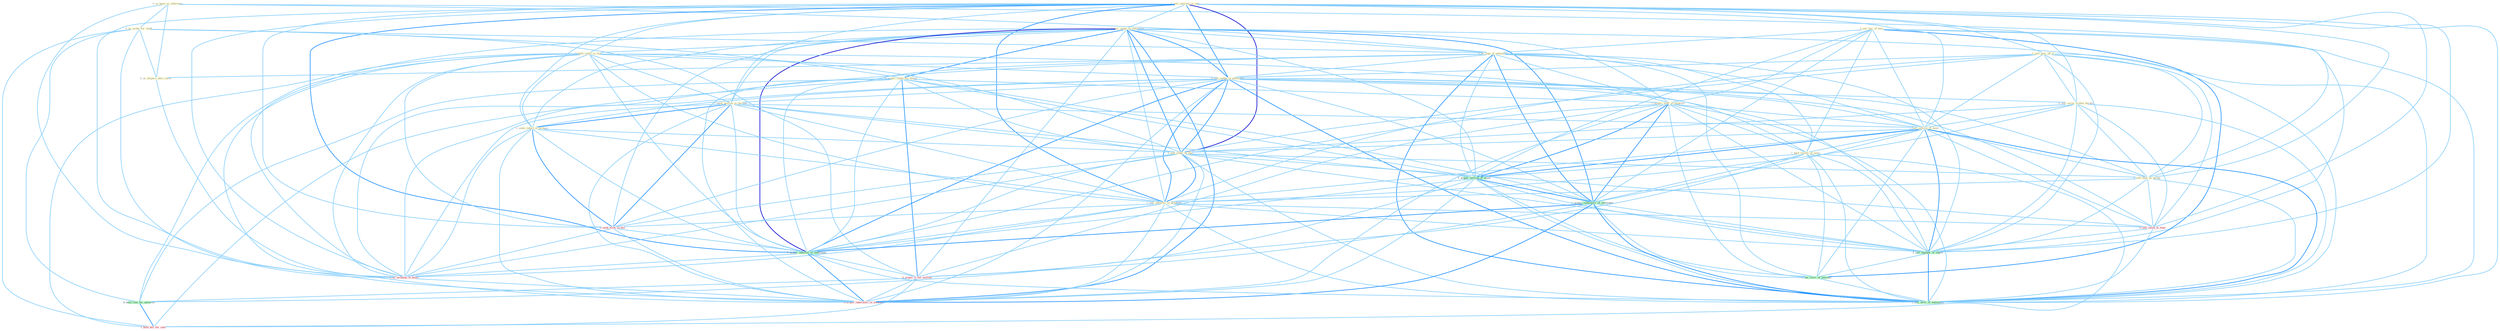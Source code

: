 Graph G{ 
    node
    [shape=polygon,style=filled,width=.5,height=.06,color="#BDFCC9",fixedsize=true,fontsize=4,
    fontcolor="#2f4f4f"];
    {node
    [color="#ffffe0", fontcolor="#8b7d6b"] "0_us_base_as_othernum " "1_see_low_of_busi " "1_sell_interest_in_unit " "0_us_probe_for_studi " "1_sell_piec_off_it " "1_acquir_stake_in_entitynam " "0_hold_coalit_in_face " "1_us_logo_of_entitynam " "0_sell_sedan_in_entitynam " "0_acquir_stake_for_dollar " "0_us_dispers_dure_incid " "1_seek_million_in_increas " "1_acquir_staff_of_employe " "1_seek_reduct_in_protect " "0_sell_secur_within_border " "1_sell_million_of_bond " "1_sell_stake_in_unit " "0_sell_busi_as_group " "1_hold_varieti_of_posit " "1_sell_advertis_in_program "}
{node [color="#fff0f5", fontcolor="#b22222"] "0_seek_term_in_bid " "0_us_techniqu_in_heart " "0_acquir_it_for_million " "0_acquir_laboratori_in_transact " "0_sell_stock_at_time " "1_hold_bill_for_year "}
edge [color="#B0E2FF"];

	"0_us_base_as_othernum " -- "0_us_probe_for_studi " [w="1", color="#87cefa" ];
	"0_us_base_as_othernum " -- "1_us_logo_of_entitynam " [w="1", color="#87cefa" ];
	"0_us_base_as_othernum " -- "0_us_dispers_dure_incid " [w="1", color="#87cefa" ];
	"0_us_base_as_othernum " -- "0_sell_busi_as_group " [w="1", color="#87cefa" ];
	"0_us_base_as_othernum " -- "0_us_techniqu_in_heart " [w="1", color="#87cefa" ];
	"1_see_low_of_busi " -- "1_us_logo_of_entitynam " [w="1", color="#87cefa" ];
	"1_see_low_of_busi " -- "1_acquir_staff_of_employe " [w="1", color="#87cefa" ];
	"1_see_low_of_busi " -- "1_sell_million_of_bond " [w="1", color="#87cefa" ];
	"1_see_low_of_busi " -- "1_hold_varieti_of_posit " [w="1", color="#87cefa" ];
	"1_see_low_of_busi " -- "1_acquir_million_of_asset " [w="1", color="#87cefa" ];
	"1_see_low_of_busi " -- "1_acquir_laboratori_of_entitynam " [w="1", color="#87cefa" ];
	"1_see_low_of_busi " -- "1_sell_number_of_share " [w="1", color="#87cefa" ];
	"1_see_low_of_busi " -- "1_see_reviv_of_interest " [w="2", color="#1e90ff" , len=0.8];
	"1_see_low_of_busi " -- "1_sell_divis_of_entitynam " [w="1", color="#87cefa" ];
	"1_sell_interest_in_unit " -- "1_sell_piec_off_it " [w="1", color="#87cefa" ];
	"1_sell_interest_in_unit " -- "1_acquir_stake_in_entitynam " [w="1", color="#87cefa" ];
	"1_sell_interest_in_unit " -- "0_hold_coalit_in_face " [w="1", color="#87cefa" ];
	"1_sell_interest_in_unit " -- "0_sell_sedan_in_entitynam " [w="2", color="#1e90ff" , len=0.8];
	"1_sell_interest_in_unit " -- "1_seek_million_in_increas " [w="1", color="#87cefa" ];
	"1_sell_interest_in_unit " -- "1_seek_reduct_in_protect " [w="1", color="#87cefa" ];
	"1_sell_interest_in_unit " -- "0_sell_secur_within_border " [w="1", color="#87cefa" ];
	"1_sell_interest_in_unit " -- "1_sell_million_of_bond " [w="1", color="#87cefa" ];
	"1_sell_interest_in_unit " -- "1_sell_stake_in_unit " [w="3", color="#0000cd" , len=0.6];
	"1_sell_interest_in_unit " -- "0_sell_busi_as_group " [w="1", color="#87cefa" ];
	"1_sell_interest_in_unit " -- "1_sell_advertis_in_program " [w="2", color="#1e90ff" , len=0.8];
	"1_sell_interest_in_unit " -- "0_seek_term_in_bid " [w="1", color="#87cefa" ];
	"1_sell_interest_in_unit " -- "1_acquir_interest_in_entitynam " [w="2", color="#1e90ff" , len=0.8];
	"1_sell_interest_in_unit " -- "0_us_techniqu_in_heart " [w="1", color="#87cefa" ];
	"1_sell_interest_in_unit " -- "0_acquir_laboratori_in_transact " [w="1", color="#87cefa" ];
	"1_sell_interest_in_unit " -- "0_sell_stock_at_time " [w="1", color="#87cefa" ];
	"1_sell_interest_in_unit " -- "1_sell_number_of_share " [w="1", color="#87cefa" ];
	"1_sell_interest_in_unit " -- "1_sell_divis_of_entitynam " [w="1", color="#87cefa" ];
	"0_us_probe_for_studi " -- "1_us_logo_of_entitynam " [w="1", color="#87cefa" ];
	"0_us_probe_for_studi " -- "0_acquir_stake_for_dollar " [w="1", color="#87cefa" ];
	"0_us_probe_for_studi " -- "0_us_dispers_dure_incid " [w="1", color="#87cefa" ];
	"0_us_probe_for_studi " -- "0_us_techniqu_in_heart " [w="1", color="#87cefa" ];
	"0_us_probe_for_studi " -- "0_acquir_it_for_million " [w="1", color="#87cefa" ];
	"0_us_probe_for_studi " -- "0_hold_rate_for_advertis " [w="1", color="#87cefa" ];
	"0_us_probe_for_studi " -- "1_hold_bill_for_year " [w="1", color="#87cefa" ];
	"1_sell_piec_off_it " -- "0_sell_sedan_in_entitynam " [w="1", color="#87cefa" ];
	"1_sell_piec_off_it " -- "0_sell_secur_within_border " [w="1", color="#87cefa" ];
	"1_sell_piec_off_it " -- "1_sell_million_of_bond " [w="1", color="#87cefa" ];
	"1_sell_piec_off_it " -- "1_sell_stake_in_unit " [w="1", color="#87cefa" ];
	"1_sell_piec_off_it " -- "0_sell_busi_as_group " [w="1", color="#87cefa" ];
	"1_sell_piec_off_it " -- "1_sell_advertis_in_program " [w="1", color="#87cefa" ];
	"1_sell_piec_off_it " -- "0_sell_stock_at_time " [w="1", color="#87cefa" ];
	"1_sell_piec_off_it " -- "1_sell_number_of_share " [w="1", color="#87cefa" ];
	"1_sell_piec_off_it " -- "1_sell_divis_of_entitynam " [w="1", color="#87cefa" ];
	"1_acquir_stake_in_entitynam " -- "0_hold_coalit_in_face " [w="1", color="#87cefa" ];
	"1_acquir_stake_in_entitynam " -- "1_us_logo_of_entitynam " [w="1", color="#87cefa" ];
	"1_acquir_stake_in_entitynam " -- "0_sell_sedan_in_entitynam " [w="2", color="#1e90ff" , len=0.8];
	"1_acquir_stake_in_entitynam " -- "0_acquir_stake_for_dollar " [w="2", color="#1e90ff" , len=0.8];
	"1_acquir_stake_in_entitynam " -- "1_seek_million_in_increas " [w="1", color="#87cefa" ];
	"1_acquir_stake_in_entitynam " -- "1_acquir_staff_of_employe " [w="1", color="#87cefa" ];
	"1_acquir_stake_in_entitynam " -- "1_seek_reduct_in_protect " [w="1", color="#87cefa" ];
	"1_acquir_stake_in_entitynam " -- "1_sell_stake_in_unit " [w="2", color="#1e90ff" , len=0.8];
	"1_acquir_stake_in_entitynam " -- "1_sell_advertis_in_program " [w="1", color="#87cefa" ];
	"1_acquir_stake_in_entitynam " -- "1_acquir_million_of_asset " [w="1", color="#87cefa" ];
	"1_acquir_stake_in_entitynam " -- "1_acquir_laboratori_of_entitynam " [w="2", color="#1e90ff" , len=0.8];
	"1_acquir_stake_in_entitynam " -- "0_seek_term_in_bid " [w="1", color="#87cefa" ];
	"1_acquir_stake_in_entitynam " -- "1_acquir_interest_in_entitynam " [w="3", color="#0000cd" , len=0.6];
	"1_acquir_stake_in_entitynam " -- "0_us_techniqu_in_heart " [w="1", color="#87cefa" ];
	"1_acquir_stake_in_entitynam " -- "0_acquir_it_for_million " [w="1", color="#87cefa" ];
	"1_acquir_stake_in_entitynam " -- "0_acquir_laboratori_in_transact " [w="2", color="#1e90ff" , len=0.8];
	"1_acquir_stake_in_entitynam " -- "1_sell_divis_of_entitynam " [w="1", color="#87cefa" ];
	"0_hold_coalit_in_face " -- "0_sell_sedan_in_entitynam " [w="1", color="#87cefa" ];
	"0_hold_coalit_in_face " -- "1_seek_million_in_increas " [w="1", color="#87cefa" ];
	"0_hold_coalit_in_face " -- "1_seek_reduct_in_protect " [w="1", color="#87cefa" ];
	"0_hold_coalit_in_face " -- "1_sell_stake_in_unit " [w="1", color="#87cefa" ];
	"0_hold_coalit_in_face " -- "1_hold_varieti_of_posit " [w="1", color="#87cefa" ];
	"0_hold_coalit_in_face " -- "1_sell_advertis_in_program " [w="1", color="#87cefa" ];
	"0_hold_coalit_in_face " -- "0_seek_term_in_bid " [w="1", color="#87cefa" ];
	"0_hold_coalit_in_face " -- "1_acquir_interest_in_entitynam " [w="1", color="#87cefa" ];
	"0_hold_coalit_in_face " -- "0_us_techniqu_in_heart " [w="1", color="#87cefa" ];
	"0_hold_coalit_in_face " -- "0_hold_rate_for_advertis " [w="1", color="#87cefa" ];
	"0_hold_coalit_in_face " -- "0_acquir_laboratori_in_transact " [w="1", color="#87cefa" ];
	"0_hold_coalit_in_face " -- "1_hold_bill_for_year " [w="1", color="#87cefa" ];
	"1_us_logo_of_entitynam " -- "0_sell_sedan_in_entitynam " [w="1", color="#87cefa" ];
	"1_us_logo_of_entitynam " -- "0_us_dispers_dure_incid " [w="1", color="#87cefa" ];
	"1_us_logo_of_entitynam " -- "1_acquir_staff_of_employe " [w="1", color="#87cefa" ];
	"1_us_logo_of_entitynam " -- "1_sell_million_of_bond " [w="1", color="#87cefa" ];
	"1_us_logo_of_entitynam " -- "1_hold_varieti_of_posit " [w="1", color="#87cefa" ];
	"1_us_logo_of_entitynam " -- "1_acquir_million_of_asset " [w="1", color="#87cefa" ];
	"1_us_logo_of_entitynam " -- "1_acquir_laboratori_of_entitynam " [w="2", color="#1e90ff" , len=0.8];
	"1_us_logo_of_entitynam " -- "1_acquir_interest_in_entitynam " [w="1", color="#87cefa" ];
	"1_us_logo_of_entitynam " -- "0_us_techniqu_in_heart " [w="1", color="#87cefa" ];
	"1_us_logo_of_entitynam " -- "1_sell_number_of_share " [w="1", color="#87cefa" ];
	"1_us_logo_of_entitynam " -- "1_see_reviv_of_interest " [w="1", color="#87cefa" ];
	"1_us_logo_of_entitynam " -- "1_sell_divis_of_entitynam " [w="2", color="#1e90ff" , len=0.8];
	"0_sell_sedan_in_entitynam " -- "1_seek_million_in_increas " [w="1", color="#87cefa" ];
	"0_sell_sedan_in_entitynam " -- "1_seek_reduct_in_protect " [w="1", color="#87cefa" ];
	"0_sell_sedan_in_entitynam " -- "0_sell_secur_within_border " [w="1", color="#87cefa" ];
	"0_sell_sedan_in_entitynam " -- "1_sell_million_of_bond " [w="1", color="#87cefa" ];
	"0_sell_sedan_in_entitynam " -- "1_sell_stake_in_unit " [w="2", color="#1e90ff" , len=0.8];
	"0_sell_sedan_in_entitynam " -- "0_sell_busi_as_group " [w="1", color="#87cefa" ];
	"0_sell_sedan_in_entitynam " -- "1_sell_advertis_in_program " [w="2", color="#1e90ff" , len=0.8];
	"0_sell_sedan_in_entitynam " -- "1_acquir_laboratori_of_entitynam " [w="1", color="#87cefa" ];
	"0_sell_sedan_in_entitynam " -- "0_seek_term_in_bid " [w="1", color="#87cefa" ];
	"0_sell_sedan_in_entitynam " -- "1_acquir_interest_in_entitynam " [w="2", color="#1e90ff" , len=0.8];
	"0_sell_sedan_in_entitynam " -- "0_us_techniqu_in_heart " [w="1", color="#87cefa" ];
	"0_sell_sedan_in_entitynam " -- "0_acquir_laboratori_in_transact " [w="1", color="#87cefa" ];
	"0_sell_sedan_in_entitynam " -- "0_sell_stock_at_time " [w="1", color="#87cefa" ];
	"0_sell_sedan_in_entitynam " -- "1_sell_number_of_share " [w="1", color="#87cefa" ];
	"0_sell_sedan_in_entitynam " -- "1_sell_divis_of_entitynam " [w="2", color="#1e90ff" , len=0.8];
	"0_acquir_stake_for_dollar " -- "1_acquir_staff_of_employe " [w="1", color="#87cefa" ];
	"0_acquir_stake_for_dollar " -- "1_sell_stake_in_unit " [w="1", color="#87cefa" ];
	"0_acquir_stake_for_dollar " -- "1_acquir_million_of_asset " [w="1", color="#87cefa" ];
	"0_acquir_stake_for_dollar " -- "1_acquir_laboratori_of_entitynam " [w="1", color="#87cefa" ];
	"0_acquir_stake_for_dollar " -- "1_acquir_interest_in_entitynam " [w="1", color="#87cefa" ];
	"0_acquir_stake_for_dollar " -- "0_acquir_it_for_million " [w="2", color="#1e90ff" , len=0.8];
	"0_acquir_stake_for_dollar " -- "0_hold_rate_for_advertis " [w="1", color="#87cefa" ];
	"0_acquir_stake_for_dollar " -- "0_acquir_laboratori_in_transact " [w="1", color="#87cefa" ];
	"0_acquir_stake_for_dollar " -- "1_hold_bill_for_year " [w="1", color="#87cefa" ];
	"0_us_dispers_dure_incid " -- "0_us_techniqu_in_heart " [w="1", color="#87cefa" ];
	"1_seek_million_in_increas " -- "1_seek_reduct_in_protect " [w="2", color="#1e90ff" , len=0.8];
	"1_seek_million_in_increas " -- "1_sell_million_of_bond " [w="1", color="#87cefa" ];
	"1_seek_million_in_increas " -- "1_sell_stake_in_unit " [w="1", color="#87cefa" ];
	"1_seek_million_in_increas " -- "1_sell_advertis_in_program " [w="1", color="#87cefa" ];
	"1_seek_million_in_increas " -- "1_acquir_million_of_asset " [w="1", color="#87cefa" ];
	"1_seek_million_in_increas " -- "0_seek_term_in_bid " [w="2", color="#1e90ff" , len=0.8];
	"1_seek_million_in_increas " -- "1_acquir_interest_in_entitynam " [w="1", color="#87cefa" ];
	"1_seek_million_in_increas " -- "0_us_techniqu_in_heart " [w="1", color="#87cefa" ];
	"1_seek_million_in_increas " -- "0_acquir_laboratori_in_transact " [w="1", color="#87cefa" ];
	"1_acquir_staff_of_employe " -- "1_sell_million_of_bond " [w="1", color="#87cefa" ];
	"1_acquir_staff_of_employe " -- "1_hold_varieti_of_posit " [w="1", color="#87cefa" ];
	"1_acquir_staff_of_employe " -- "1_acquir_million_of_asset " [w="2", color="#1e90ff" , len=0.8];
	"1_acquir_staff_of_employe " -- "1_acquir_laboratori_of_entitynam " [w="2", color="#1e90ff" , len=0.8];
	"1_acquir_staff_of_employe " -- "1_acquir_interest_in_entitynam " [w="1", color="#87cefa" ];
	"1_acquir_staff_of_employe " -- "0_acquir_it_for_million " [w="1", color="#87cefa" ];
	"1_acquir_staff_of_employe " -- "0_acquir_laboratori_in_transact " [w="1", color="#87cefa" ];
	"1_acquir_staff_of_employe " -- "1_sell_number_of_share " [w="1", color="#87cefa" ];
	"1_acquir_staff_of_employe " -- "1_see_reviv_of_interest " [w="1", color="#87cefa" ];
	"1_acquir_staff_of_employe " -- "1_sell_divis_of_entitynam " [w="1", color="#87cefa" ];
	"1_seek_reduct_in_protect " -- "1_sell_stake_in_unit " [w="1", color="#87cefa" ];
	"1_seek_reduct_in_protect " -- "1_sell_advertis_in_program " [w="1", color="#87cefa" ];
	"1_seek_reduct_in_protect " -- "0_seek_term_in_bid " [w="2", color="#1e90ff" , len=0.8];
	"1_seek_reduct_in_protect " -- "1_acquir_interest_in_entitynam " [w="1", color="#87cefa" ];
	"1_seek_reduct_in_protect " -- "0_us_techniqu_in_heart " [w="1", color="#87cefa" ];
	"1_seek_reduct_in_protect " -- "0_acquir_laboratori_in_transact " [w="1", color="#87cefa" ];
	"0_sell_secur_within_border " -- "1_sell_million_of_bond " [w="1", color="#87cefa" ];
	"0_sell_secur_within_border " -- "1_sell_stake_in_unit " [w="1", color="#87cefa" ];
	"0_sell_secur_within_border " -- "0_sell_busi_as_group " [w="1", color="#87cefa" ];
	"0_sell_secur_within_border " -- "1_sell_advertis_in_program " [w="1", color="#87cefa" ];
	"0_sell_secur_within_border " -- "0_sell_stock_at_time " [w="1", color="#87cefa" ];
	"0_sell_secur_within_border " -- "1_sell_number_of_share " [w="1", color="#87cefa" ];
	"0_sell_secur_within_border " -- "1_sell_divis_of_entitynam " [w="1", color="#87cefa" ];
	"1_sell_million_of_bond " -- "1_sell_stake_in_unit " [w="1", color="#87cefa" ];
	"1_sell_million_of_bond " -- "0_sell_busi_as_group " [w="1", color="#87cefa" ];
	"1_sell_million_of_bond " -- "1_hold_varieti_of_posit " [w="1", color="#87cefa" ];
	"1_sell_million_of_bond " -- "1_sell_advertis_in_program " [w="1", color="#87cefa" ];
	"1_sell_million_of_bond " -- "1_acquir_million_of_asset " [w="2", color="#1e90ff" , len=0.8];
	"1_sell_million_of_bond " -- "1_acquir_laboratori_of_entitynam " [w="1", color="#87cefa" ];
	"1_sell_million_of_bond " -- "0_sell_stock_at_time " [w="1", color="#87cefa" ];
	"1_sell_million_of_bond " -- "1_sell_number_of_share " [w="2", color="#1e90ff" , len=0.8];
	"1_sell_million_of_bond " -- "1_see_reviv_of_interest " [w="1", color="#87cefa" ];
	"1_sell_million_of_bond " -- "1_sell_divis_of_entitynam " [w="2", color="#1e90ff" , len=0.8];
	"1_sell_stake_in_unit " -- "0_sell_busi_as_group " [w="1", color="#87cefa" ];
	"1_sell_stake_in_unit " -- "1_sell_advertis_in_program " [w="2", color="#1e90ff" , len=0.8];
	"1_sell_stake_in_unit " -- "0_seek_term_in_bid " [w="1", color="#87cefa" ];
	"1_sell_stake_in_unit " -- "1_acquir_interest_in_entitynam " [w="1", color="#87cefa" ];
	"1_sell_stake_in_unit " -- "0_us_techniqu_in_heart " [w="1", color="#87cefa" ];
	"1_sell_stake_in_unit " -- "0_acquir_laboratori_in_transact " [w="1", color="#87cefa" ];
	"1_sell_stake_in_unit " -- "0_sell_stock_at_time " [w="1", color="#87cefa" ];
	"1_sell_stake_in_unit " -- "1_sell_number_of_share " [w="1", color="#87cefa" ];
	"1_sell_stake_in_unit " -- "1_sell_divis_of_entitynam " [w="1", color="#87cefa" ];
	"0_sell_busi_as_group " -- "1_sell_advertis_in_program " [w="1", color="#87cefa" ];
	"0_sell_busi_as_group " -- "0_sell_stock_at_time " [w="1", color="#87cefa" ];
	"0_sell_busi_as_group " -- "1_sell_number_of_share " [w="1", color="#87cefa" ];
	"0_sell_busi_as_group " -- "1_sell_divis_of_entitynam " [w="1", color="#87cefa" ];
	"1_hold_varieti_of_posit " -- "1_acquir_million_of_asset " [w="1", color="#87cefa" ];
	"1_hold_varieti_of_posit " -- "1_acquir_laboratori_of_entitynam " [w="1", color="#87cefa" ];
	"1_hold_varieti_of_posit " -- "0_hold_rate_for_advertis " [w="1", color="#87cefa" ];
	"1_hold_varieti_of_posit " -- "1_sell_number_of_share " [w="1", color="#87cefa" ];
	"1_hold_varieti_of_posit " -- "1_see_reviv_of_interest " [w="1", color="#87cefa" ];
	"1_hold_varieti_of_posit " -- "1_hold_bill_for_year " [w="1", color="#87cefa" ];
	"1_hold_varieti_of_posit " -- "1_sell_divis_of_entitynam " [w="1", color="#87cefa" ];
	"1_sell_advertis_in_program " -- "0_seek_term_in_bid " [w="1", color="#87cefa" ];
	"1_sell_advertis_in_program " -- "1_acquir_interest_in_entitynam " [w="1", color="#87cefa" ];
	"1_sell_advertis_in_program " -- "0_us_techniqu_in_heart " [w="1", color="#87cefa" ];
	"1_sell_advertis_in_program " -- "0_acquir_laboratori_in_transact " [w="1", color="#87cefa" ];
	"1_sell_advertis_in_program " -- "0_sell_stock_at_time " [w="1", color="#87cefa" ];
	"1_sell_advertis_in_program " -- "1_sell_number_of_share " [w="1", color="#87cefa" ];
	"1_sell_advertis_in_program " -- "1_sell_divis_of_entitynam " [w="1", color="#87cefa" ];
	"1_acquir_million_of_asset " -- "1_acquir_laboratori_of_entitynam " [w="2", color="#1e90ff" , len=0.8];
	"1_acquir_million_of_asset " -- "1_acquir_interest_in_entitynam " [w="1", color="#87cefa" ];
	"1_acquir_million_of_asset " -- "0_acquir_it_for_million " [w="1", color="#87cefa" ];
	"1_acquir_million_of_asset " -- "0_acquir_laboratori_in_transact " [w="1", color="#87cefa" ];
	"1_acquir_million_of_asset " -- "1_sell_number_of_share " [w="1", color="#87cefa" ];
	"1_acquir_million_of_asset " -- "1_see_reviv_of_interest " [w="1", color="#87cefa" ];
	"1_acquir_million_of_asset " -- "1_sell_divis_of_entitynam " [w="1", color="#87cefa" ];
	"1_acquir_laboratori_of_entitynam " -- "1_acquir_interest_in_entitynam " [w="2", color="#1e90ff" , len=0.8];
	"1_acquir_laboratori_of_entitynam " -- "0_acquir_it_for_million " [w="1", color="#87cefa" ];
	"1_acquir_laboratori_of_entitynam " -- "0_acquir_laboratori_in_transact " [w="2", color="#1e90ff" , len=0.8];
	"1_acquir_laboratori_of_entitynam " -- "1_sell_number_of_share " [w="1", color="#87cefa" ];
	"1_acquir_laboratori_of_entitynam " -- "1_see_reviv_of_interest " [w="1", color="#87cefa" ];
	"1_acquir_laboratori_of_entitynam " -- "1_sell_divis_of_entitynam " [w="2", color="#1e90ff" , len=0.8];
	"0_seek_term_in_bid " -- "1_acquir_interest_in_entitynam " [w="1", color="#87cefa" ];
	"0_seek_term_in_bid " -- "0_us_techniqu_in_heart " [w="1", color="#87cefa" ];
	"0_seek_term_in_bid " -- "0_acquir_laboratori_in_transact " [w="1", color="#87cefa" ];
	"1_acquir_interest_in_entitynam " -- "0_us_techniqu_in_heart " [w="1", color="#87cefa" ];
	"1_acquir_interest_in_entitynam " -- "0_acquir_it_for_million " [w="1", color="#87cefa" ];
	"1_acquir_interest_in_entitynam " -- "0_acquir_laboratori_in_transact " [w="2", color="#1e90ff" , len=0.8];
	"1_acquir_interest_in_entitynam " -- "1_sell_divis_of_entitynam " [w="1", color="#87cefa" ];
	"0_us_techniqu_in_heart " -- "0_acquir_laboratori_in_transact " [w="1", color="#87cefa" ];
	"0_acquir_it_for_million " -- "0_hold_rate_for_advertis " [w="1", color="#87cefa" ];
	"0_acquir_it_for_million " -- "0_acquir_laboratori_in_transact " [w="1", color="#87cefa" ];
	"0_acquir_it_for_million " -- "1_hold_bill_for_year " [w="1", color="#87cefa" ];
	"0_hold_rate_for_advertis " -- "1_hold_bill_for_year " [w="2", color="#1e90ff" , len=0.8];
	"0_sell_stock_at_time " -- "1_sell_number_of_share " [w="1", color="#87cefa" ];
	"0_sell_stock_at_time " -- "1_sell_divis_of_entitynam " [w="1", color="#87cefa" ];
	"1_sell_number_of_share " -- "1_see_reviv_of_interest " [w="1", color="#87cefa" ];
	"1_sell_number_of_share " -- "1_sell_divis_of_entitynam " [w="2", color="#1e90ff" , len=0.8];
	"1_see_reviv_of_interest " -- "1_sell_divis_of_entitynam " [w="1", color="#87cefa" ];
}